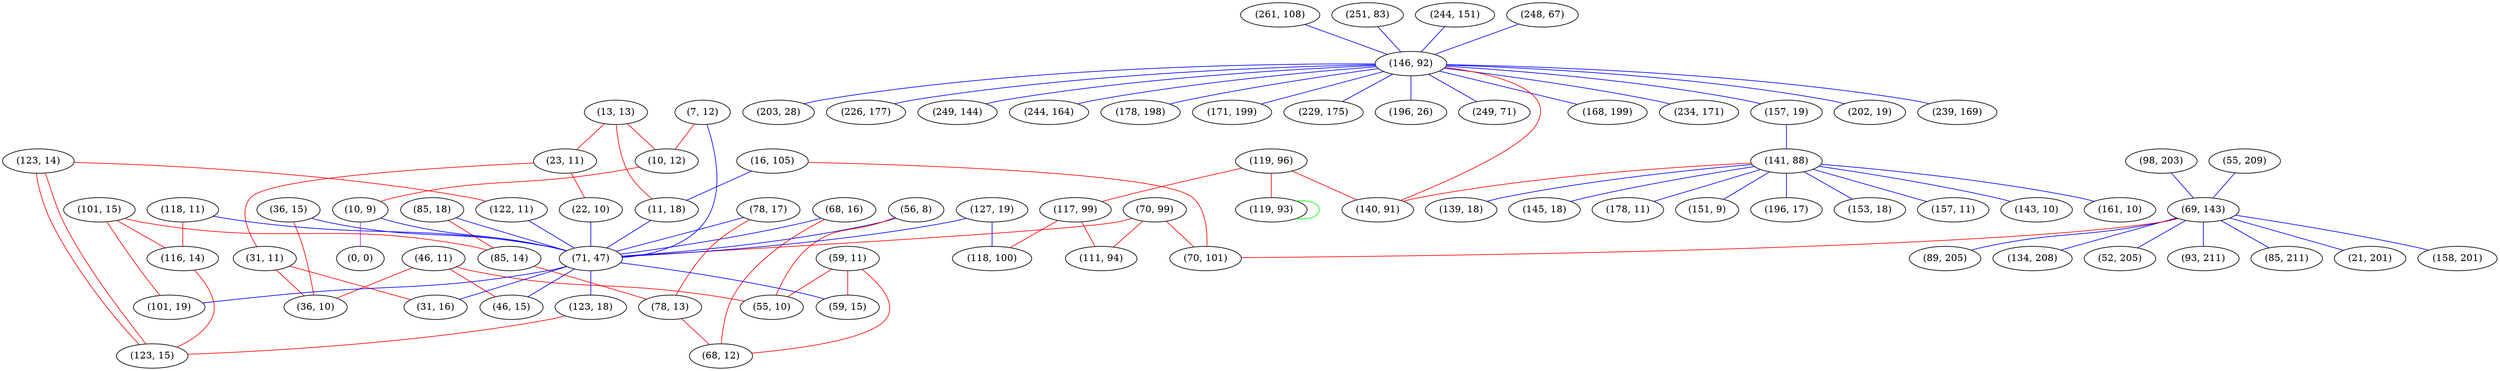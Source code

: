 graph "" {
"(46, 11)";
"(261, 108)";
"(251, 83)";
"(13, 13)";
"(123, 14)";
"(55, 209)";
"(7, 12)";
"(36, 15)";
"(98, 203)";
"(244, 151)";
"(68, 16)";
"(70, 99)";
"(119, 96)";
"(248, 67)";
"(69, 143)";
"(146, 92)";
"(117, 99)";
"(85, 18)";
"(134, 208)";
"(52, 205)";
"(157, 19)";
"(56, 8)";
"(141, 88)";
"(151, 9)";
"(16, 105)";
"(23, 11)";
"(93, 211)";
"(196, 17)";
"(10, 12)";
"(127, 19)";
"(153, 18)";
"(101, 15)";
"(59, 11)";
"(168, 199)";
"(118, 11)";
"(122, 11)";
"(11, 18)";
"(22, 10)";
"(116, 14)";
"(10, 9)";
"(85, 211)";
"(85, 14)";
"(31, 11)";
"(78, 17)";
"(0, 0)";
"(234, 171)";
"(71, 47)";
"(140, 91)";
"(111, 94)";
"(202, 19)";
"(123, 18)";
"(239, 169)";
"(203, 28)";
"(78, 13)";
"(157, 11)";
"(118, 100)";
"(68, 12)";
"(143, 10)";
"(161, 10)";
"(139, 18)";
"(226, 177)";
"(145, 18)";
"(36, 10)";
"(249, 144)";
"(244, 164)";
"(55, 10)";
"(21, 201)";
"(123, 15)";
"(158, 201)";
"(119, 93)";
"(31, 16)";
"(178, 198)";
"(171, 199)";
"(101, 19)";
"(89, 205)";
"(229, 175)";
"(46, 15)";
"(70, 101)";
"(59, 15)";
"(178, 11)";
"(196, 26)";
"(249, 71)";
"(46, 11)" -- "(36, 10)"  [color=red, key=0, weight=1];
"(46, 11)" -- "(46, 15)"  [color=red, key=0, weight=1];
"(46, 11)" -- "(55, 10)"  [color=red, key=0, weight=1];
"(261, 108)" -- "(146, 92)"  [color=blue, key=0, weight=3];
"(251, 83)" -- "(146, 92)"  [color=blue, key=0, weight=3];
"(13, 13)" -- "(23, 11)"  [color=red, key=0, weight=1];
"(13, 13)" -- "(11, 18)"  [color=red, key=0, weight=1];
"(13, 13)" -- "(10, 12)"  [color=red, key=0, weight=1];
"(123, 14)" -- "(123, 15)"  [color=red, key=0, weight=1];
"(123, 14)" -- "(123, 15)"  [color=red, key=1, weight=1];
"(123, 14)" -- "(122, 11)"  [color=red, key=0, weight=1];
"(55, 209)" -- "(69, 143)"  [color=blue, key=0, weight=3];
"(7, 12)" -- "(10, 12)"  [color=red, key=0, weight=1];
"(7, 12)" -- "(71, 47)"  [color=blue, key=0, weight=3];
"(36, 15)" -- "(36, 10)"  [color=red, key=0, weight=1];
"(36, 15)" -- "(71, 47)"  [color=blue, key=0, weight=3];
"(98, 203)" -- "(69, 143)"  [color=blue, key=0, weight=3];
"(244, 151)" -- "(146, 92)"  [color=blue, key=0, weight=3];
"(68, 16)" -- "(68, 12)"  [color=red, key=0, weight=1];
"(68, 16)" -- "(71, 47)"  [color=blue, key=0, weight=3];
"(70, 99)" -- "(111, 94)"  [color=red, key=0, weight=1];
"(70, 99)" -- "(71, 47)"  [color=red, key=0, weight=1];
"(70, 99)" -- "(70, 101)"  [color=red, key=0, weight=1];
"(119, 96)" -- "(119, 93)"  [color=red, key=0, weight=1];
"(119, 96)" -- "(140, 91)"  [color=red, key=0, weight=1];
"(119, 96)" -- "(117, 99)"  [color=red, key=0, weight=1];
"(248, 67)" -- "(146, 92)"  [color=blue, key=0, weight=3];
"(69, 143)" -- "(52, 205)"  [color=blue, key=0, weight=3];
"(69, 143)" -- "(93, 211)"  [color=blue, key=0, weight=3];
"(69, 143)" -- "(158, 201)"  [color=blue, key=0, weight=3];
"(69, 143)" -- "(21, 201)"  [color=blue, key=0, weight=3];
"(69, 143)" -- "(89, 205)"  [color=blue, key=0, weight=3];
"(69, 143)" -- "(134, 208)"  [color=blue, key=0, weight=3];
"(69, 143)" -- "(70, 101)"  [color=red, key=0, weight=1];
"(69, 143)" -- "(85, 211)"  [color=blue, key=0, weight=3];
"(146, 92)" -- "(171, 199)"  [color=blue, key=0, weight=3];
"(146, 92)" -- "(234, 171)"  [color=blue, key=0, weight=3];
"(146, 92)" -- "(140, 91)"  [color=red, key=0, weight=1];
"(146, 92)" -- "(157, 19)"  [color=blue, key=0, weight=3];
"(146, 92)" -- "(203, 28)"  [color=blue, key=0, weight=3];
"(146, 92)" -- "(202, 19)"  [color=blue, key=0, weight=3];
"(146, 92)" -- "(249, 144)"  [color=blue, key=0, weight=3];
"(146, 92)" -- "(229, 175)"  [color=blue, key=0, weight=3];
"(146, 92)" -- "(249, 71)"  [color=blue, key=0, weight=3];
"(146, 92)" -- "(196, 26)"  [color=blue, key=0, weight=3];
"(146, 92)" -- "(178, 198)"  [color=blue, key=0, weight=3];
"(146, 92)" -- "(168, 199)"  [color=blue, key=0, weight=3];
"(146, 92)" -- "(239, 169)"  [color=blue, key=0, weight=3];
"(146, 92)" -- "(244, 164)"  [color=blue, key=0, weight=3];
"(146, 92)" -- "(226, 177)"  [color=blue, key=0, weight=3];
"(117, 99)" -- "(118, 100)"  [color=red, key=0, weight=1];
"(117, 99)" -- "(111, 94)"  [color=red, key=0, weight=1];
"(85, 18)" -- "(85, 14)"  [color=red, key=0, weight=1];
"(85, 18)" -- "(71, 47)"  [color=blue, key=0, weight=3];
"(157, 19)" -- "(141, 88)"  [color=blue, key=0, weight=3];
"(56, 8)" -- "(71, 47)"  [color=blue, key=0, weight=3];
"(56, 8)" -- "(55, 10)"  [color=red, key=0, weight=1];
"(141, 88)" -- "(145, 18)"  [color=blue, key=0, weight=3];
"(141, 88)" -- "(140, 91)"  [color=red, key=0, weight=1];
"(141, 88)" -- "(153, 18)"  [color=blue, key=0, weight=3];
"(141, 88)" -- "(196, 17)"  [color=blue, key=0, weight=3];
"(141, 88)" -- "(143, 10)"  [color=blue, key=0, weight=3];
"(141, 88)" -- "(151, 9)"  [color=blue, key=0, weight=3];
"(141, 88)" -- "(161, 10)"  [color=blue, key=0, weight=3];
"(141, 88)" -- "(139, 18)"  [color=blue, key=0, weight=3];
"(141, 88)" -- "(157, 11)"  [color=blue, key=0, weight=3];
"(141, 88)" -- "(178, 11)"  [color=blue, key=0, weight=3];
"(16, 105)" -- "(11, 18)"  [color=blue, key=0, weight=3];
"(16, 105)" -- "(70, 101)"  [color=red, key=0, weight=1];
"(23, 11)" -- "(31, 11)"  [color=red, key=0, weight=1];
"(23, 11)" -- "(22, 10)"  [color=red, key=0, weight=1];
"(10, 12)" -- "(10, 9)"  [color=red, key=0, weight=1];
"(127, 19)" -- "(118, 100)"  [color=blue, key=0, weight=3];
"(127, 19)" -- "(71, 47)"  [color=blue, key=0, weight=3];
"(101, 15)" -- "(85, 14)"  [color=red, key=0, weight=1];
"(101, 15)" -- "(116, 14)"  [color=red, key=0, weight=1];
"(101, 15)" -- "(101, 19)"  [color=red, key=0, weight=1];
"(59, 11)" -- "(59, 15)"  [color=red, key=0, weight=1];
"(59, 11)" -- "(68, 12)"  [color=red, key=0, weight=1];
"(59, 11)" -- "(55, 10)"  [color=red, key=0, weight=1];
"(118, 11)" -- "(116, 14)"  [color=red, key=0, weight=1];
"(118, 11)" -- "(71, 47)"  [color=blue, key=0, weight=3];
"(122, 11)" -- "(71, 47)"  [color=blue, key=0, weight=3];
"(11, 18)" -- "(71, 47)"  [color=blue, key=0, weight=3];
"(22, 10)" -- "(71, 47)"  [color=blue, key=0, weight=3];
"(116, 14)" -- "(123, 15)"  [color=red, key=0, weight=1];
"(10, 9)" -- "(0, 0)"  [color=purple, key=0, weight=4];
"(10, 9)" -- "(71, 47)"  [color=blue, key=0, weight=3];
"(85, 14)" -- "(78, 13)"  [color=red, key=0, weight=1];
"(31, 11)" -- "(31, 16)"  [color=red, key=0, weight=1];
"(31, 11)" -- "(36, 10)"  [color=red, key=0, weight=1];
"(78, 17)" -- "(71, 47)"  [color=blue, key=0, weight=3];
"(78, 17)" -- "(78, 13)"  [color=red, key=0, weight=1];
"(71, 47)" -- "(59, 15)"  [color=blue, key=0, weight=3];
"(71, 47)" -- "(31, 16)"  [color=blue, key=0, weight=3];
"(71, 47)" -- "(46, 15)"  [color=blue, key=0, weight=3];
"(71, 47)" -- "(101, 19)"  [color=blue, key=0, weight=3];
"(71, 47)" -- "(123, 18)"  [color=blue, key=0, weight=3];
"(123, 18)" -- "(123, 15)"  [color=red, key=0, weight=1];
"(78, 13)" -- "(68, 12)"  [color=red, key=0, weight=1];
"(119, 93)" -- "(119, 93)"  [color=green, key=0, weight=2];
}

